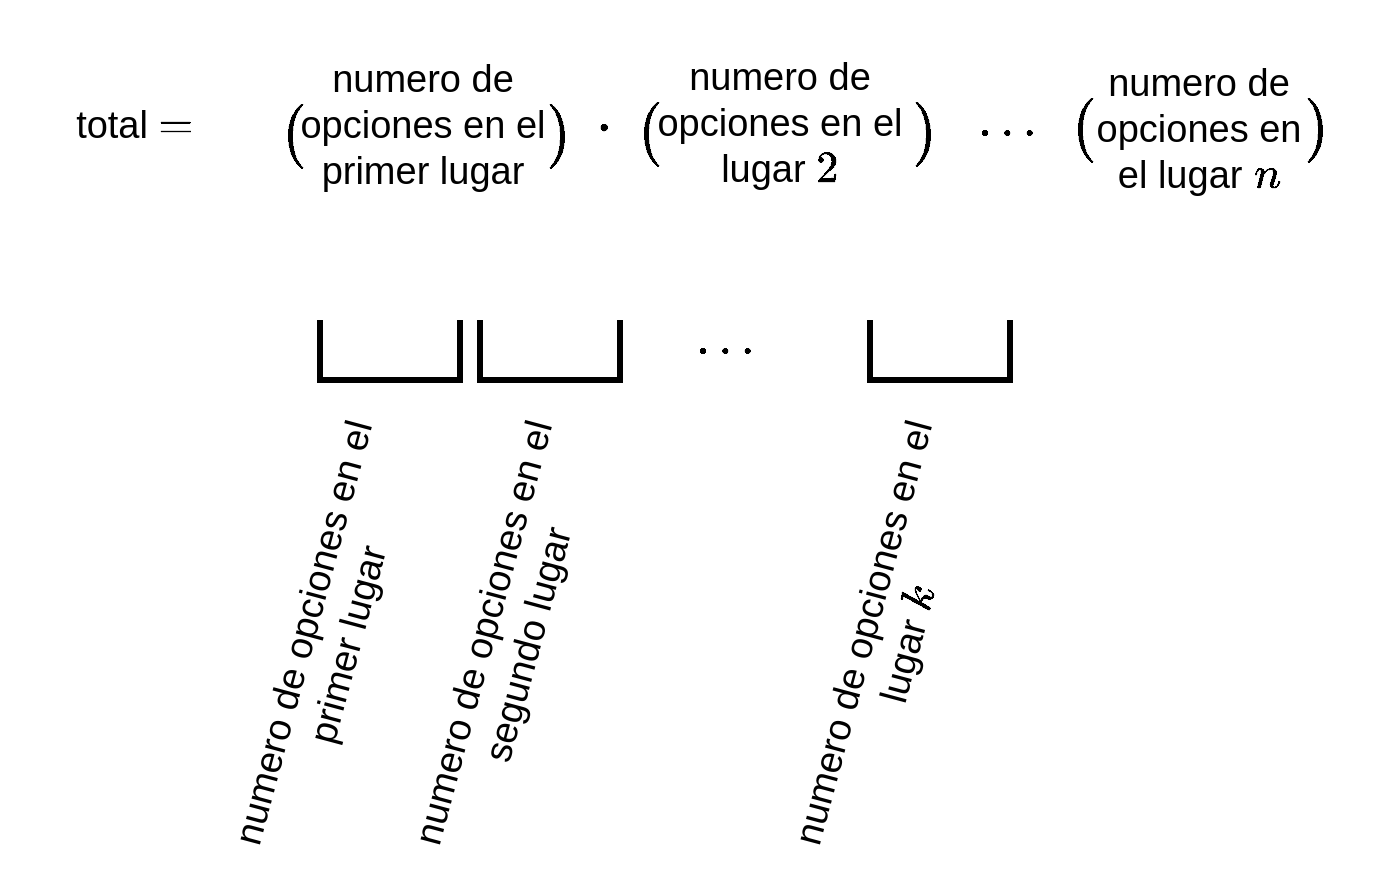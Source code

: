<mxfile version="15.4.0" type="device"><diagram id="bJ2NSqT4W6d5k2TFQlfa" name="Page-1"><mxGraphModel dx="2272" dy="843" grid="1" gridSize="10" guides="1" tooltips="1" connect="1" arrows="1" fold="1" page="1" pageScale="1" pageWidth="850" pageHeight="1100" math="1" shadow="0"><root><mxCell id="0"/><mxCell id="1" parent="0"/><mxCell id="QTWAZuKp6KxriYLT8uI4-1" value="" style="endArrow=none;html=1;rounded=0;edgeStyle=orthogonalEdgeStyle;strokeWidth=3;" parent="1" edge="1"><mxGeometry width="50" height="50" relative="1" as="geometry"><mxPoint x="220" y="240" as="sourcePoint"/><mxPoint x="150" y="240" as="targetPoint"/><Array as="points"><mxPoint x="220" y="270"/><mxPoint x="150" y="270"/><mxPoint x="150" y="240"/></Array></mxGeometry></mxCell><mxCell id="QTWAZuKp6KxriYLT8uI4-3" value="" style="endArrow=none;html=1;rounded=0;edgeStyle=orthogonalEdgeStyle;strokeWidth=3;" parent="1" edge="1"><mxGeometry width="50" height="50" relative="1" as="geometry"><mxPoint x="300" y="240" as="sourcePoint"/><mxPoint x="230" y="240" as="targetPoint"/><Array as="points"><mxPoint x="300" y="270"/><mxPoint x="230" y="270"/><mxPoint x="230" y="240"/></Array></mxGeometry></mxCell><mxCell id="QTWAZuKp6KxriYLT8uI4-20" value="" style="endArrow=none;html=1;rounded=0;edgeStyle=orthogonalEdgeStyle;strokeWidth=3;" parent="1" edge="1"><mxGeometry width="50" height="50" relative="1" as="geometry"><mxPoint x="495" y="240" as="sourcePoint"/><mxPoint x="425" y="240" as="targetPoint"/><Array as="points"><mxPoint x="495" y="270"/><mxPoint x="425" y="270"/><mxPoint x="425" y="240"/></Array></mxGeometry></mxCell><mxCell id="QTWAZuKp6KxriYLT8uI4-21" value="&lt;span style=&quot;font-size: 19px&quot;&gt;numero de opciones en el primer lugar&lt;/span&gt;" style="text;html=1;strokeColor=none;fillColor=none;align=center;verticalAlign=middle;whiteSpace=wrap;rounded=0;rotation=-75;" parent="1" vertex="1"><mxGeometry x="30" y="370" width="246" height="58.5" as="geometry"/></mxCell><mxCell id="QTWAZuKp6KxriYLT8uI4-22" value="&lt;span style=&quot;font-size: 19px&quot;&gt;numero de opciones en el segundo lugar&lt;/span&gt;" style="text;html=1;strokeColor=none;fillColor=none;align=center;verticalAlign=middle;whiteSpace=wrap;rounded=0;rotation=-75;" parent="1" vertex="1"><mxGeometry x="120" y="370" width="246" height="58.5" as="geometry"/></mxCell><mxCell id="QTWAZuKp6KxriYLT8uI4-23" value="&lt;span style=&quot;font-size: 19px&quot;&gt;numero de opciones en el lugar \(k\)&lt;/span&gt;" style="text;html=1;strokeColor=none;fillColor=none;align=center;verticalAlign=middle;whiteSpace=wrap;rounded=0;rotation=-75;" parent="1" vertex="1"><mxGeometry x="310" y="370" width="246" height="58.5" as="geometry"/></mxCell><mxCell id="QTWAZuKp6KxriYLT8uI4-24" value="&lt;font style=&quot;font-size: 21px&quot;&gt;\(\ldots\)&lt;/font&gt;" style="text;html=1;strokeColor=none;fillColor=none;align=center;verticalAlign=middle;whiteSpace=wrap;rounded=0;rotation=0;" parent="1" vertex="1"><mxGeometry x="230" y="220" width="246" height="58.5" as="geometry"/></mxCell><mxCell id="QTWAZuKp6KxriYLT8uI4-37" value="&lt;span style=&quot;font-size: 19px&quot;&gt;numero de opciones en el lugar \(2\)&lt;/span&gt;" style="text;html=1;strokeColor=none;fillColor=none;align=center;verticalAlign=middle;whiteSpace=wrap;rounded=0;rotation=0;" parent="1" vertex="1"><mxGeometry x="297" y="80" width="166" height="123.5" as="geometry"/></mxCell><mxCell id="QTWAZuKp6KxriYLT8uI4-38" value="&lt;span style=&quot;font-size: 19px&quot;&gt;numero de opciones en el primer lugar&lt;/span&gt;" style="text;html=1;strokeColor=none;fillColor=none;align=center;verticalAlign=middle;whiteSpace=wrap;rounded=0;rotation=0;" parent="1" vertex="1"><mxGeometry x="134" y="114" width="135" height="58.5" as="geometry"/></mxCell><mxCell id="QTWAZuKp6KxriYLT8uI4-39" value="&lt;span style=&quot;font-size: 19px&quot;&gt;total \(=\)&lt;/span&gt;" style="text;html=1;strokeColor=none;fillColor=none;align=center;verticalAlign=middle;whiteSpace=wrap;rounded=0;rotation=0;" parent="1" vertex="1"><mxGeometry x="-10" y="114" width="135" height="58.5" as="geometry"/></mxCell><mxCell id="QTWAZuKp6KxriYLT8uI4-40" value="&lt;font style=&quot;font-size: 25px&quot;&gt;\(\cdot\)&lt;/font&gt;" style="text;html=1;strokeColor=none;fillColor=none;align=center;verticalAlign=middle;whiteSpace=wrap;rounded=0;rotation=0;" parent="1" vertex="1"><mxGeometry x="257" y="117.5" width="70" height="48.5" as="geometry"/></mxCell><mxCell id="QTWAZuKp6KxriYLT8uI4-41" value="&lt;font style=&quot;font-size: 21px&quot;&gt;\(\ldots\)&lt;/font&gt;" style="text;html=1;strokeColor=none;fillColor=none;align=center;verticalAlign=middle;whiteSpace=wrap;rounded=0;rotation=0;" parent="1" vertex="1"><mxGeometry x="444" y="119.25" width="100" height="42" as="geometry"/></mxCell><mxCell id="QTWAZuKp6KxriYLT8uI4-42" value="&lt;font style=&quot;font-size: 27px&quot;&gt;\((\)&lt;/font&gt;" style="text;html=1;strokeColor=none;fillColor=none;align=center;verticalAlign=middle;whiteSpace=wrap;rounded=0;rotation=0;" parent="1" vertex="1"><mxGeometry x="74" y="121.5" width="126" height="51" as="geometry"/></mxCell><mxCell id="QTWAZuKp6KxriYLT8uI4-43" value="&lt;font style=&quot;font-size: 27px&quot;&gt;\()\)&lt;/font&gt;" style="text;html=1;strokeColor=none;fillColor=none;align=center;verticalAlign=middle;whiteSpace=wrap;rounded=0;rotation=0;" parent="1" vertex="1"><mxGeometry x="241" y="132.75" width="56" height="28.5" as="geometry"/></mxCell><mxCell id="QTWAZuKp6KxriYLT8uI4-44" value="&lt;font style=&quot;font-size: 27px&quot;&gt;\((\)&lt;/font&gt;" style="text;html=1;strokeColor=none;fillColor=none;align=center;verticalAlign=middle;whiteSpace=wrap;rounded=0;rotation=0;" parent="1" vertex="1"><mxGeometry x="297" y="124" width="36" height="43.5" as="geometry"/></mxCell><mxCell id="QTWAZuKp6KxriYLT8uI4-45" value="&lt;font style=&quot;font-size: 27px&quot;&gt;\()\)&lt;/font&gt;" style="text;html=1;strokeColor=none;fillColor=none;align=center;verticalAlign=middle;whiteSpace=wrap;rounded=0;rotation=0;" parent="1" vertex="1"><mxGeometry x="424" y="131.5" width="56" height="28.5" as="geometry"/></mxCell><mxCell id="QTWAZuKp6KxriYLT8uI4-46" value="&lt;font style=&quot;font-size: 27px&quot;&gt;\((\)&lt;/font&gt;" style="text;html=1;strokeColor=none;fillColor=none;align=center;verticalAlign=middle;whiteSpace=wrap;rounded=0;rotation=0;" parent="1" vertex="1"><mxGeometry x="514" y="122.25" width="36" height="43.5" as="geometry"/></mxCell><mxCell id="QTWAZuKp6KxriYLT8uI4-47" value="&lt;font style=&quot;font-size: 27px&quot;&gt;\()\)&lt;/font&gt;" style="text;html=1;strokeColor=none;fillColor=none;align=center;verticalAlign=middle;whiteSpace=wrap;rounded=0;rotation=0;" parent="1" vertex="1"><mxGeometry x="620" y="129.75" width="56" height="28.5" as="geometry"/></mxCell><mxCell id="QTWAZuKp6KxriYLT8uI4-48" value="&lt;span style=&quot;font-size: 19px&quot;&gt;numero de opciones en el lugar \(n\)&lt;/span&gt;" style="text;html=1;strokeColor=none;fillColor=none;align=center;verticalAlign=middle;whiteSpace=wrap;rounded=0;rotation=0;" parent="1" vertex="1"><mxGeometry x="534" y="83.5" width="111" height="123.5" as="geometry"/></mxCell></root></mxGraphModel></diagram></mxfile>